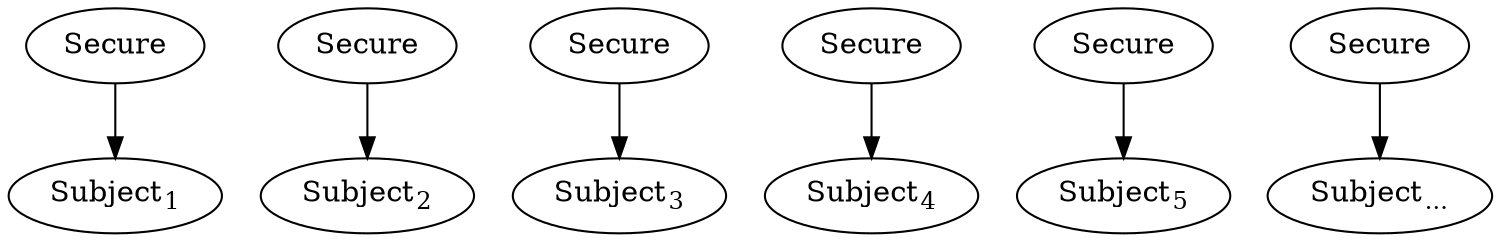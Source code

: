 digraph G {
    Secure1 [label="Secure"];
    Secure2 [label="Secure"];
    Secure3 [label="Secure"];
    Secure4 [label="Secure"];
    Secure5 [label="Secure"];
    Secure6 [label="Secure"];

    Subject1 [label=<Subject<SUB>1</SUB>>];
    Subject2 [label=<Subject<SUB>2</SUB>>];
    Subject3 [label=<Subject<SUB>3</SUB>>];
    Subject4 [label=<Subject<SUB>4</SUB>>];
    Subject5 [label=<Subject<SUB>5</SUB>>];
    Subject6 [label=<Subject<SUB>...</SUB>>];

    Secure1 -> Subject1;
    Secure2 -> Subject2;
    Secure3 -> Subject3;
    Secure4 -> Subject4;
    Secure5 -> Subject5;
    Secure6 -> Subject6;
}